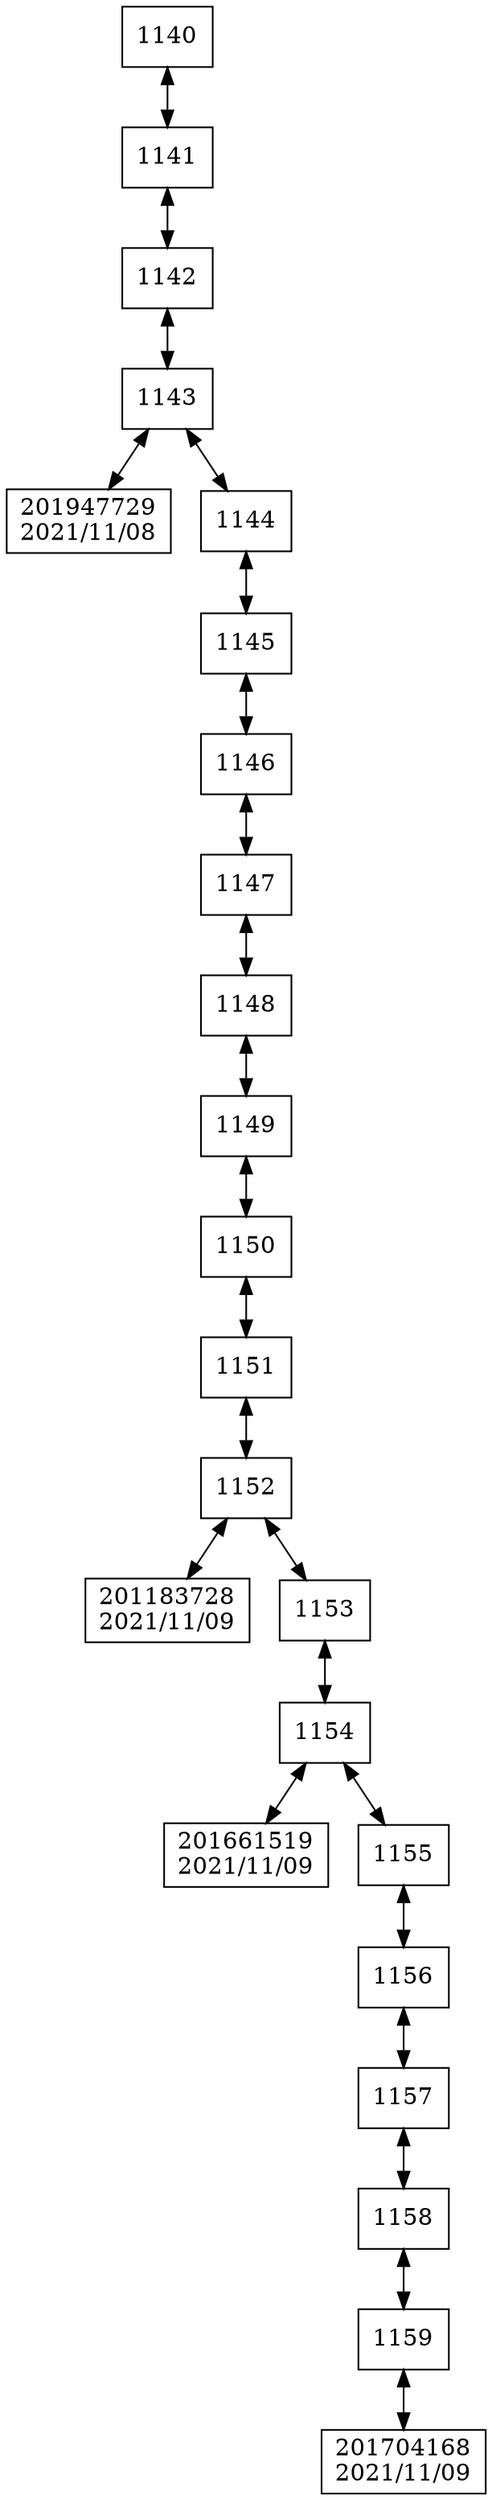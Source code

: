 digraph G{
 rankdir = TB; 
node [shape=box]; 
compound=true; 
"1140"[label="1140"];
"1141"[label="1141"];
"1142"[label="1142"];
"1143"[label="1143"];
"201947729"[label="201947729
2021/11/08"];
"1144"[label="1144"];
"1145"[label="1145"];
"1146"[label="1146"];
"1147"[label="1147"];
"1148"[label="1148"];
"1149"[label="1149"];
"1150"[label="1150"];
"1151"[label="1151"];
"1152"[label="1152"];
"201183728"[label="201183728
2021/11/09"];
"1153"[label="1153"];
"1154"[label="1154"];
"201661519"[label="201661519
2021/11/09"];
"1155"[label="1155"];
"1156"[label="1156"];
"1157"[label="1157"];
"1158"[label="1158"];
"1159"[label="1159"];
"201704168"[label="201704168
2021/11/09"];
"1140" -> "1141"[dir="both"];
"1141" -> "1142"[dir="both"];
"1142" -> "1143"[dir="both"];
"1143" -> "201947729"[dir="both"];
"1143" -> "1144"[dir="both"];
"1144" -> "1145"[dir="both"];
"1145" -> "1146"[dir="both"];
"1146" -> "1147"[dir="both"];
"1147" -> "1148"[dir="both"];
"1148" -> "1149"[dir="both"];
"1149" -> "1150"[dir="both"];
"1150" -> "1151"[dir="both"];
"1151" -> "1152"[dir="both"];
"1152" -> "201183728"[dir="both"];
"1152" -> "1153"[dir="both"];
"1153" -> "1154"[dir="both"];
"1154" -> "201661519"[dir="both"];
"1154" -> "1155"[dir="both"];
"1155" -> "1156"[dir="both"];
"1156" -> "1157"[dir="both"];
"1157" -> "1158"[dir="both"];
"1158" -> "1159"[dir="both"];
"1159" -> "201704168"[dir="both"];

}

